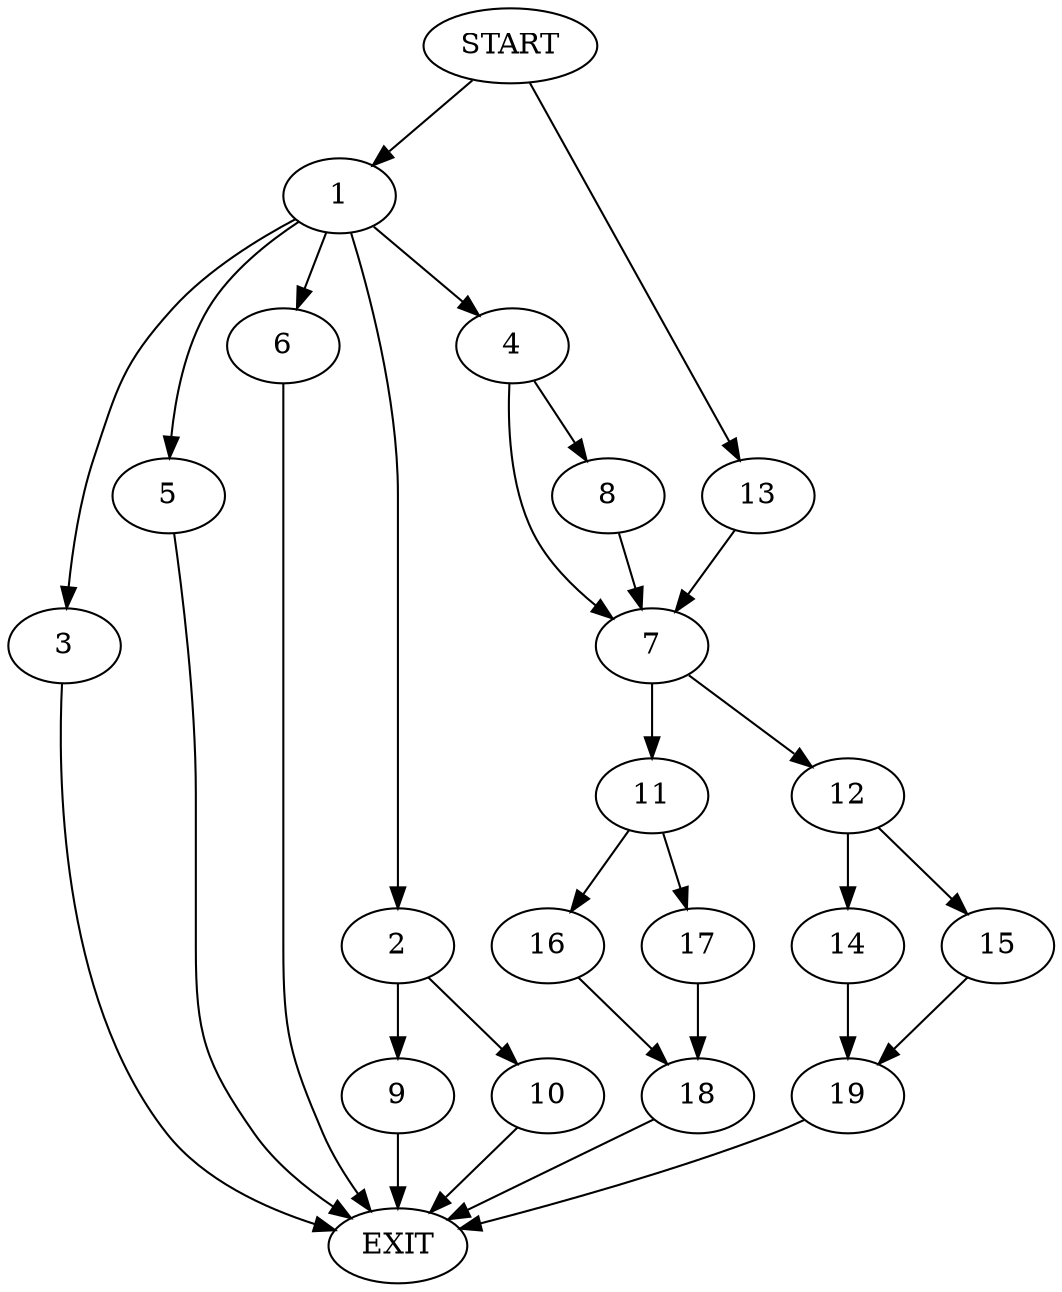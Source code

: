 digraph {
0 [label="START"]
20 [label="EXIT"]
0 -> 1
1 -> 2
1 -> 3
1 -> 4
1 -> 5
1 -> 6
4 -> 7
4 -> 8
3 -> 20
6 -> 20
5 -> 20
2 -> 9
2 -> 10
10 -> 20
9 -> 20
8 -> 7
7 -> 11
7 -> 12
0 -> 13
13 -> 7
12 -> 14
12 -> 15
11 -> 16
11 -> 17
17 -> 18
16 -> 18
18 -> 20
14 -> 19
15 -> 19
19 -> 20
}
